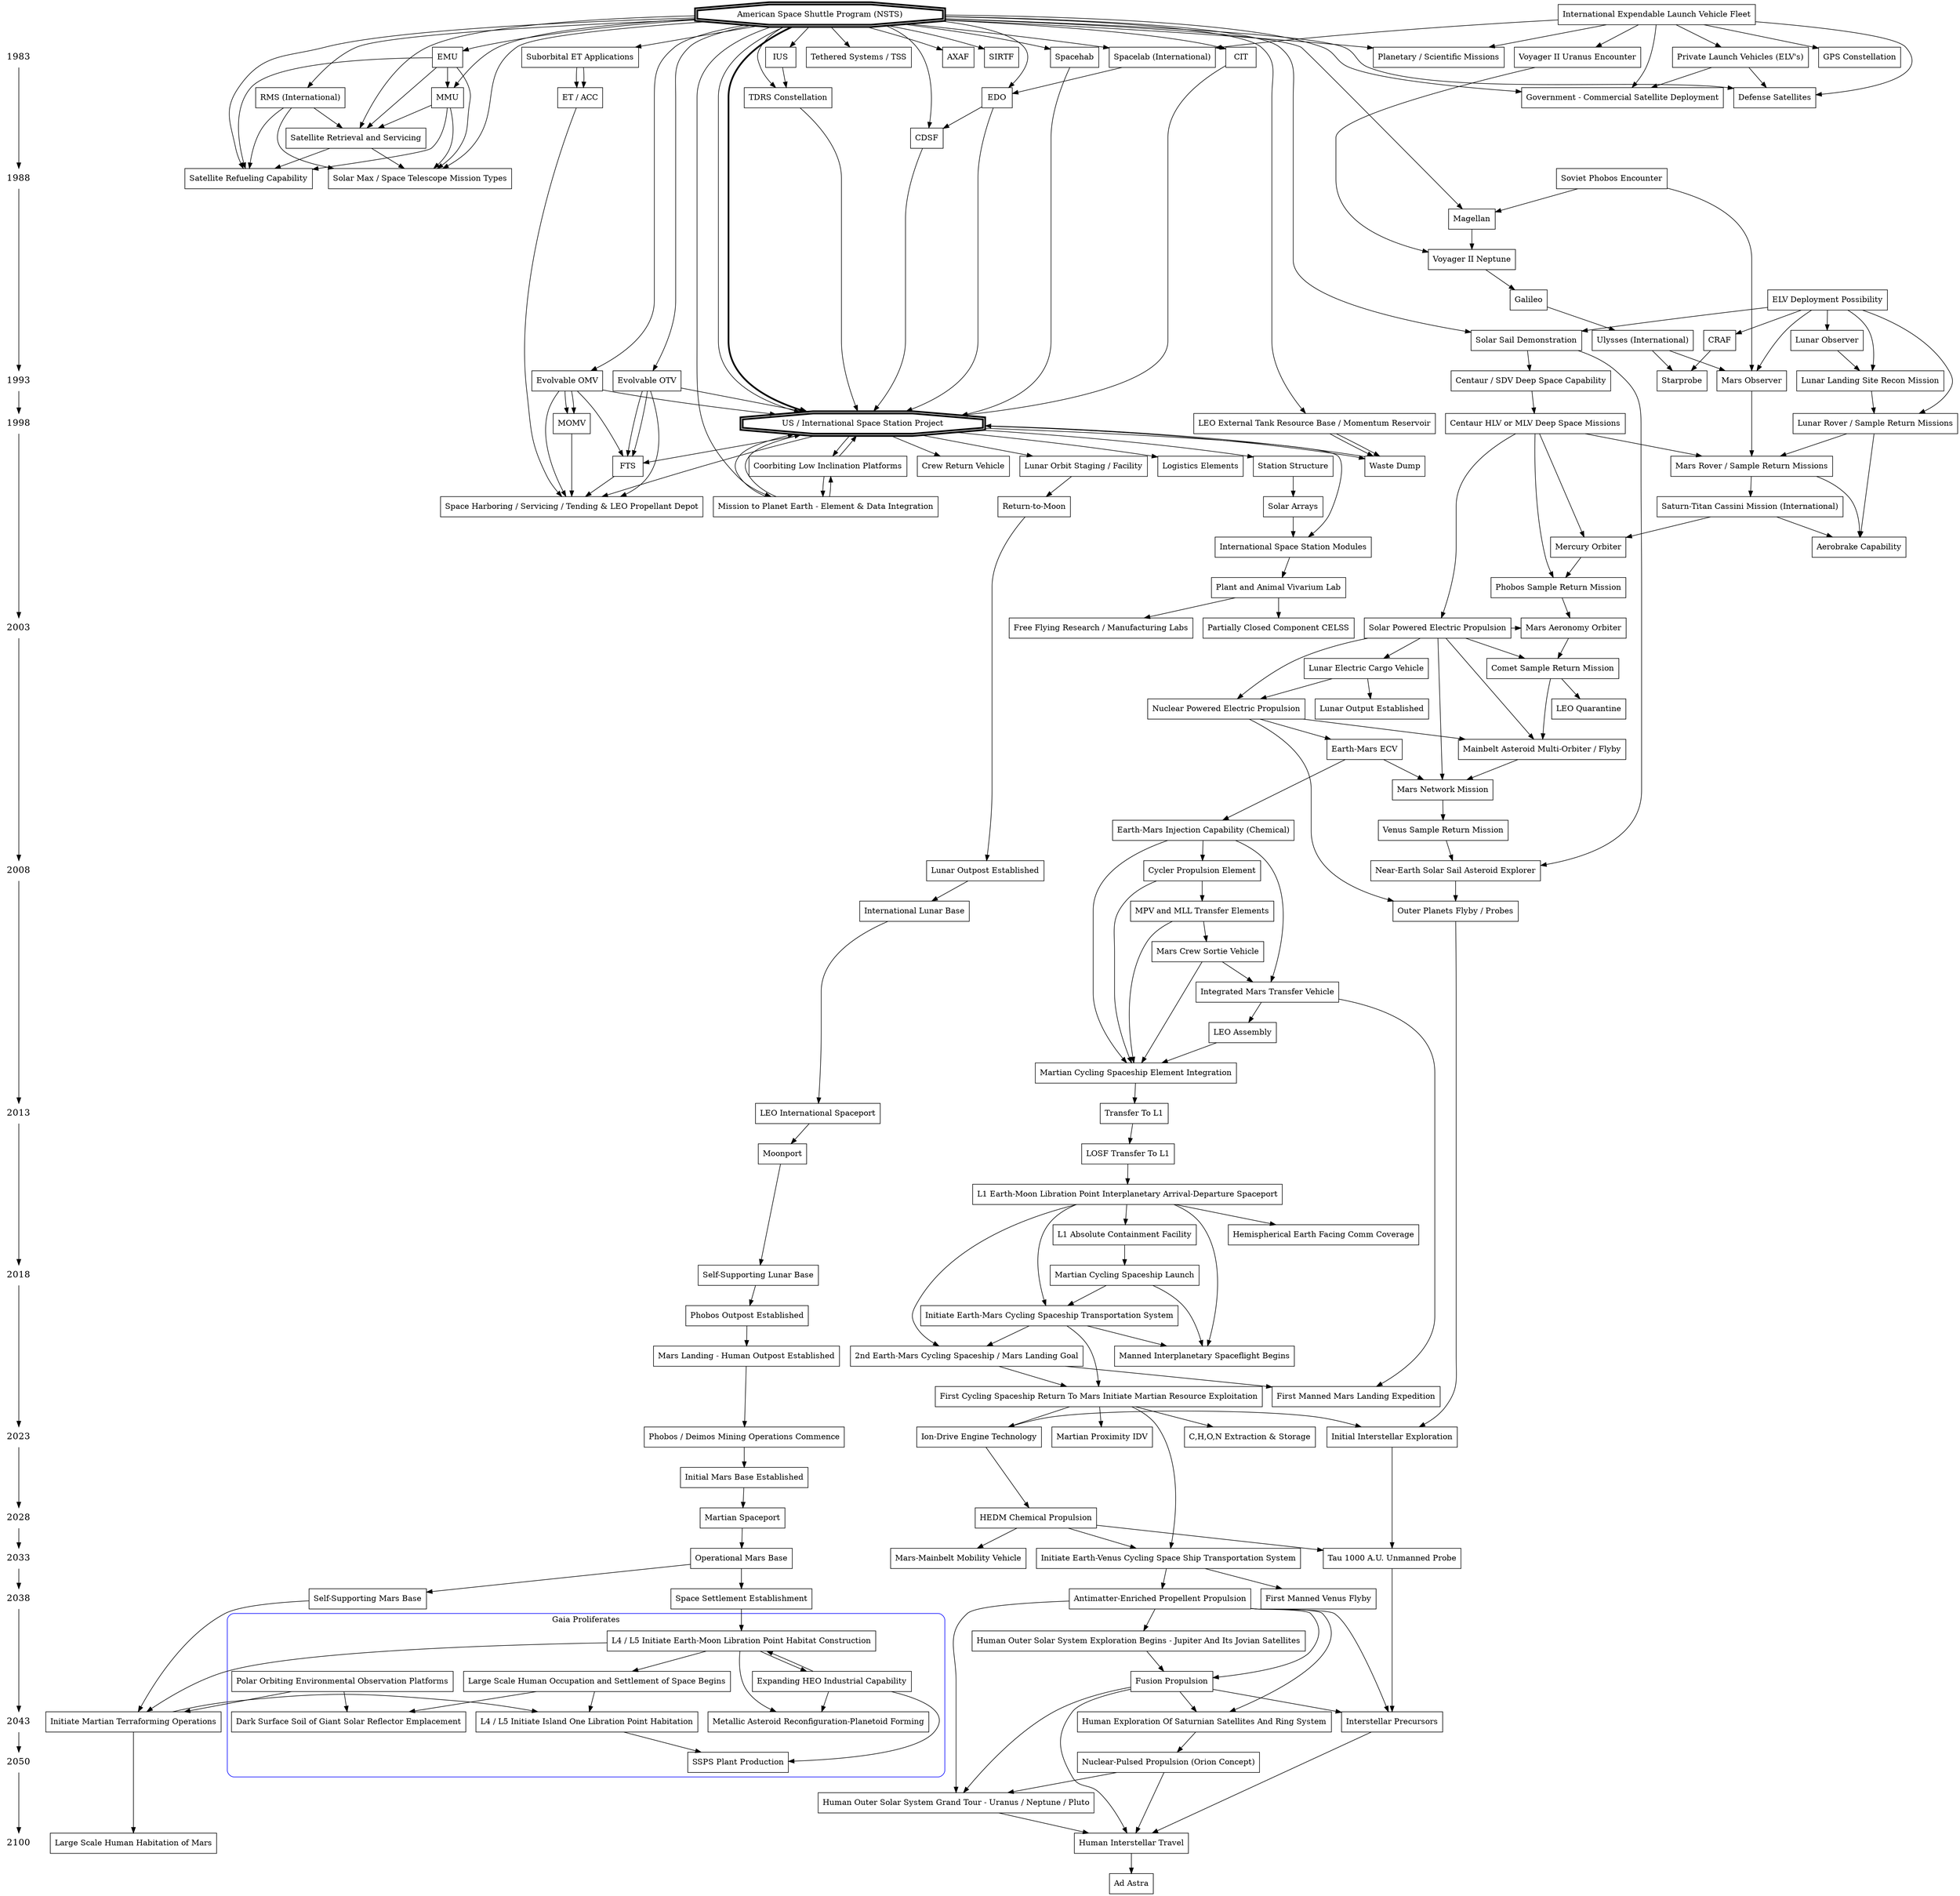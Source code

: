 digraph GRAPH_0 {

node [shape="box"];


{ node [shape=plaintext, fontsize=16];
  /* the time-line graph */
  1983 -> 1988 -> 1993 -> 1998 -> 2003 -> 2008 -> 2013 -> 2018 -> 2023 -> 2028 -> 2033 -> 2038 -> 2043 -> 2050 -> 2100 
}

{ rank = same; 1983; "EMU"; "Private Launch Vehicles (ELV's)"}

"American Space Shuttle Program (NSTS)" [penwidth=3,shape="doubleoctagon"]
"American Space Shuttle Program (NSTS)" -> 
{
"US / International Space Station Project" 
"RMS (International)" 
"IUS" 
"EMU" 
"Defense Satellites"
"Government - Commercial Satellite Deployment"
"Planetary / Scientific Missions"
"Spacelab (International)"
"MMU"
"Satellite Retrieval and Servicing"
"TDRS Constellation" 
"Satellite Refueling Capability"
"Solar Max / Space Telescope Mission Types"
"Magellan"
"Spacehab"
"CDSF"
"Evolvable OMV" 
"Evolvable OTV"
"EDO"
"Suborbital ET Applications"
"LEO External Tank Resource Base / Momentum Reservoir"
"Tethered Systems / TSS"
"Mission to Planet Earth - Element & Data Integration"

"AXAF"
"SIRTF"
"CIT"

}


"Evolvable OMV"->"MOMV" 
"Evolvable OTV"->"FTS"
"Mission to Planet Earth - Element & Data Integration"->"US / International Space Station Project"
"Suborbital ET Applications"->"ET / ACC"
"LEO External Tank Resource Base / Momentum Reservoir"->"Waste Dump"


"EMU" -> 
{
"MMU"
"Satellite Retrieval and Servicing"
"Solar Max / Space Telescope Mission Types"
"Satellite Refueling Capability"
}

"MMU" ->
{
"Satellite Retrieval and Servicing" /* Has an extra arrow on poster */
"Satellite Refueling Capability"
"Solar Max / Space Telescope Mission Types"
}


"Satellite Retrieval and Servicing" ->
{
"Satellite Refueling Capability"
"Solar Max / Space Telescope Mission Types"
}

"International Expendable Launch Vehicle Fleet" -> 
{
"Private Launch Vehicles (ELV's)"
"Government - Commercial Satellite Deployment"
"Defense Satellites"
"Planetary / Scientific Missions"
"Spacelab (International)"
"GPS Constellation"
"Voyager II Uranus Encounter"
}

"Private Launch Vehicles (ELV's)"-> 
{
"Government - Commercial Satellite Deployment"
"Defense Satellites"
}



{ rank = same; 1988; "Soviet Phobos Encounter" }
{ rank = same; 1988; "Satellite Refueling Capability" }

"Voyager II Uranus Encounter" -> "Voyager II Neptune"

"Soviet Phobos Encounter" ->
{
"Magellan"
"Mars Observer"
}

"Magellan" -> "Voyager II Neptune"
"Voyager II Neptune" -> "Galileo"
"Galileo" -> "Ulysses (International)"
"Ulysses (International)" -> "Mars Observer"
"ELV Deployment Possibility" -> "Mars Observer"


"RMS (International)" -> 
{
"Satellite Retrieval and Servicing"
"Satellite Refueling Capability"
"Solar Max / Space Telescope Mission Types"
}


"American Space Shuttle Program (NSTS)"->"US / International Space Station Project" [penwidth=3]
"US / International Space Station Project" [penwidth=3, shape="doubleoctagon"]
"US / International Space Station Project" -> 
{
"Lunar Orbit Staging / Facility"
"FTS"
"Crew Return Vehicle"
"Station Structure"
"International Space Station Modules"
"Logistics Elements"
"Coorbiting Low Inclination Platforms"
"Space Harboring / Servicing / Tending & LEO Propellant Depot"
}


"Evolvable OMV"->
{
"FTS"
"MOMV" 
"Space Harboring / Servicing / Tending & LEO Propellant Depot"
"US / International Space Station Project"
}

"IUS" -> "TDRS Constellation"
"US / International Space Station Project"->"Waste Dump"
"Waste Dump"->"US / International Space Station Project"
"Spacelab (International)"->"EDO"->"CDSF"


"Evolvable OTV" ->
{
"US / International Space Station Project"
"Space Harboring / Servicing / Tending & LEO Propellant Depot"
"FTS"
}

"Mission to Planet Earth - Element & Data Integration"->"US / International Space Station Project"
"Suborbital ET Applications"->"ET / ACC"
"LEO External Tank Resource Base / Momentum Reservoir"->"Waste Dump"


"TDRS Constellation" -> "US / International Space Station Project"
"EDO" -> "US / International Space Station Project"
"CDSF" -> "US / International Space Station Project"
"Spacehab" -> "US / International Space Station Project"


"MOMV"->"Space Harboring / Servicing / Tending & LEO Propellant Depot"
"FTS"->"Space Harboring / Servicing / Tending & LEO Propellant Depot"
"ET / ACC"->"Space Harboring / Servicing / Tending & LEO Propellant Depot"


"Coorbiting Low Inclination Platforms"->"US / International Space Station Project"
"Coorbiting Low Inclination Platforms"->"Mission to Planet Earth - Element & Data Integration"
"Mission to Planet Earth - Element & Data Integration"->"Coorbiting Low Inclination Platforms"

{ rank = same; 1993; "Mars Observer" }
"American Space Shuttle Program (NSTS)" ->  "Solar Sail Demonstration"
"ELV Deployment Possibility" -> 
{
"Solar Sail Demonstration"
"CRAF"
"Lunar Observer"
"Lunar Landing Site Recon Mission"
"Lunar Rover / Sample Return Missions"
}
"Solar Sail Demonstration" -> "Centaur / SDV Deep Space Capability"
"Ulysses (International)" -> "Starprobe"
"CRAF" -> "Starprobe"
"Lunar Observer" -> "Lunar Landing Site Recon Mission"
"Lunar Landing Site Recon Mission" -> "Lunar Rover / Sample Return Missions"

{ rank = same; 1998; "US / International Space Station Project"}
{ rank = same; 1998; "Lunar Rover / Sample Return Missions"}

"CIT" -> "US / International Space Station Project"
"Plant and Animal Vivarium Lab" -> "Free Flying Research / Manufacturing Labs"
"Lunar Orbit Staging / Facility" -> "Return-to-Moon"



"Station Structure" -> "Solar Arrays" ->"International Space Station Modules"
"International Space Station Modules" ->"Plant and Animal Vivarium Lab"->"Partially Closed Component CELSS"


"Lunar Rover / Sample Return Missions" -> 
{
"Mars Rover / Sample Return Missions"
"Aerobrake Capability"
}

"Mars Observer" -> "Mars Rover / Sample Return Missions"
"Centaur / SDV Deep Space Capability" -> "Centaur HLV or MLV Deep Space Missions"
"Centaur HLV or MLV Deep Space Missions" -> 
{
"Mars Rover / Sample Return Missions"
"Mercury Orbiter"
"Phobos Sample Return Mission"
"Solar Powered Electric Propulsion"
}

"Mars Rover / Sample Return Missions" -> 
{
"Saturn-Titan Cassini Mission (International)"
"Aerobrake Capability"
}
"Saturn-Titan Cassini Mission (International)" ->
{
"Mercury Orbiter"
"Aerobrake Capability"
}

"Mercury Orbiter" -> "Phobos Sample Return Mission"

{ rank = same; 2003; "Solar Powered Electric Propulsion" }
{ rank = same; 2003; "Mars Aeronomy Orbiter" }

"Solar Powered Electric Propulsion" ->
{
"Lunar Electric Cargo Vehicle"
"Nuclear Powered Electric Propulsion"
"Mars Aeronomy Orbiter"
"Comet Sample Return Mission"
"Mainbelt Asteroid Multi-Orbiter / Flyby"
"Mars Network Mission"
}

"Phobos Sample Return Mission" -> "Mars Aeronomy Orbiter"
"Mars Aeronomy Orbiter" -> "Comet Sample Return Mission"
"Comet Sample Return Mission" ->
{
"LEO Quarantine"
"Mainbelt Asteroid Multi-Orbiter / Flyby"
}
"Mainbelt Asteroid Multi-Orbiter / Flyby" -> "Mars Network Mission"
"Mars Network Mission" -> "Venus Sample Return Mission"
"Lunar Electric Cargo Vehicle" -> 
{
"Lunar Output Established"
"Nuclear Powered Electric Propulsion"
}
"Nuclear Powered Electric Propulsion" ->
{
"Mainbelt Asteroid Multi-Orbiter / Flyby"
"Earth-Mars ECV"
}
"Earth-Mars ECV" ->
{
"Mars Network Mission"
"Earth-Mars Injection Capability (Chemical)"
}
"Earth-Mars Injection Capability (Chemical)" -> "Cycler Propulsion Element"

{ rank = same; 2008; "Lunar Outpost Established"}
{ rank = same; 2008; "Cycler Propulsion Element"}
{ rank = same; 2008; "Near-Earth Solar Sail Asteroid Explorer"}
"Return-to-Moon" -> "Lunar Outpost Established" -> "International Lunar Base" -> "LEO International Spaceport" -> "Moonport" -> "Self-Supporting Lunar Base" -> "Phobos Outpost Established" -> "Mars Landing - Human Outpost Established" -> "Phobos / Deimos Mining Operations Commence" -> "Initial Mars Base Established" -> "Martian Spaceport" -> "Operational Mars Base" -> "Self-Supporting Mars Base" -> "Initiate Martian Terraforming Operations" -> "Large Scale Human Habitation of Mars"
"Nuclear Powered Electric Propulsion" -> "Outer Planets Flyby / Probes"

"Earth-Mars Injection Capability (Chemical)" ->
{
"Integrated Mars Transfer Vehicle"
"Martian Cycling Spaceship Element Integration"
}
"Cycler Propulsion Element" ->
{
"MPV and MLL Transfer Elements"
"Martian Cycling Spaceship Element Integration"
}
"Solar Sail Demonstration" -> "Near-Earth Solar Sail Asteroid Explorer"
"Venus Sample Return Mission" -> "Near-Earth Solar Sail Asteroid Explorer"
"Near-Earth Solar Sail Asteroid Explorer" -> "Outer Planets Flyby / Probes"
"MPV and MLL Transfer Elements" -> 
{
"Mars Crew Sortie Vehicle"
"Martian Cycling Spaceship Element Integration"
}
"Mars Crew Sortie Vehicle" ->
{
"Integrated Mars Transfer Vehicle"
"Martian Cycling Spaceship Element Integration"
}
"Integrated Mars Transfer Vehicle" -> "LEO Assembly"
"LEO Assembly" -> "Martian Cycling Spaceship Element Integration"
"Martian Cycling Spaceship Element Integration" -> "Transfer To L1"

{ rank = same; 2013; "LEO International Spaceport" }
{ rank = same; 2013; "Transfer To L1" }
"Transfer To L1" -> "LOSF Transfer To L1"
"LOSF Transfer To L1" -> "L1 Earth-Moon Libration Point Interplanetary Arrival-Departure Spaceport"
"L1 Earth-Moon Libration Point Interplanetary Arrival-Departure Spaceport" -> 
{
"L1 Absolute Containment Facility"
"Hemispherical Earth Facing Comm Coverage"
}
"L1 Absolute Containment Facility" -> "Martian Cycling Spaceship Launch"


{ rank = same; 2018; "Self-Supporting Lunar Base" }
{ rank = same; 2018; "Martian Cycling Spaceship Launch" }
"L1 Earth-Moon Libration Point Interplanetary Arrival-Departure Spaceport" -> 
{
"Manned Interplanetary Spaceflight Begins"
"Initiate Earth-Mars Cycling Spaceship Transportation System"
"2nd Earth-Mars Cycling Spaceship / Mars Landing Goal"
}
"Initiate Earth-Mars Cycling Spaceship Transportation System" -> 
{
"2nd Earth-Mars Cycling Spaceship / Mars Landing Goal"
"Manned Interplanetary Spaceflight Begins"
"First Cycling Spaceship Return To Mars Initiate Martian Resource Exploitation"
}
"Martian Cycling Spaceship Launch" -> 
{
"Manned Interplanetary Spaceflight Begins"
"Initiate Earth-Mars Cycling Spaceship Transportation System"
}
"Integrated Mars Transfer Vehicle" -> "First Manned Mars Landing Expedition"
"2nd Earth-Mars Cycling Spaceship / Mars Landing Goal" ->
{
"First Manned Mars Landing Expedition"
"First Cycling Spaceship Return To Mars Initiate Martian Resource Exploitation"
}
"First Cycling Spaceship Return To Mars Initiate Martian Resource Exploitation" ->
{
"Martian Proximity IDV"
"C,H,O,N Extraction & Storage"
}


{ rank = same; 2023; "Phobos / Deimos Mining Operations Commence" }
{ rank = same; 2023; "Ion-Drive Engine Technology" }
{ rank = same; 2023; "Initial Interstellar Exploration" }

"First Cycling Spaceship Return To Mars Initiate Martian Resource Exploitation" -> "Ion-Drive Engine Technology"
"Ion-Drive Engine Technology" ->
{
"Initial Interstellar Exploration"
"HEDM Chemical Propulsion"
}
"Outer Planets Flyby / Probes" -> "Initial Interstellar Exploration"
"Initial Interstellar Exploration" -> "Tau 1000 A.U. Unmanned Probe"
"HEDM Chemical Propulsion" -> 
{
"Tau 1000 A.U. Unmanned Probe"
"Mars-Mainbelt Mobility Vehicle"
}


{ rank = same; 2028; "Martian Spaceport" }
{ rank = same; 2028; "HEDM Chemical Propulsion" }
"Operational Mars Base"->"Space Settlement Establishment"
subgraph cluster_GAIA_PROLIFERATES
{
graph[style="rounded"]
color=blue;
label = "Gaia Proliferates"
"L4 / L5 Initiate Earth-Moon Libration Point Habitat Construction"->"Expanding HEO Industrial Capability"
"Expanding HEO Industrial Capability"->"L4 / L5 Initiate Earth-Moon Libration Point Habitat Construction"
"L4 / L5 Initiate Earth-Moon Libration Point Habitat Construction"->"Metallic Asteroid Reconfiguration-Planetoid Forming"
"Expanding HEO Industrial Capability"->"Metallic Asteroid Reconfiguration-Planetoid Forming"
"L4 / L5 Initiate Earth-Moon Libration Point Habitat Construction"->"Large Scale Human Occupation and Settlement of Space Begins"
"Large Scale Human Occupation and Settlement of Space Begins"->"Dark Surface Soil of Giant Solar Reflector Emplacement"
"Polar Orbiting Environmental Observation Platforms"->"Dark Surface Soil of Giant Solar Reflector Emplacement"
"Large Scale Human Occupation and Settlement of Space Begins"->"L4 / L5 Initiate Island One Libration Point Habitation"
"Expanding HEO Industrial Capability"->"SSPS Plant Production"
"L4 / L5 Initiate Island One Libration Point Habitation"->"SSPS Plant Production"

}
"Space Settlement Establishment"->"L4 / L5 Initiate Earth-Moon Libration Point Habitat Construction"
"L4 / L5 Initiate Earth-Moon Libration Point Habitat Construction"-> "Initiate Martian Terraforming Operations" 
"Initiate Martian Terraforming Operations" ->"L4 / L5 Initiate Island One Libration Point Habitation"
"Polar Orbiting Environmental Observation Platforms"->"Initiate Martian Terraforming Operations"

"HEDM Chemical Propulsion" -> "Initiate Earth-Venus Cycling Space Ship Transportation System"
"Initiate Earth-Venus Cycling Space Ship Transportation System" ->
{
"Antimatter-Enriched Propellent Propulsion"
"First Manned Venus Flyby"
}
"First Cycling Spaceship Return To Mars Initiate Martian Resource Exploitation" -> "Initiate Earth-Venus Cycling Space Ship Transportation System" 
"Antimatter-Enriched Propellent Propulsion" -> "Human Outer Solar System Exploration Begins - Jupiter And Its Jovian Satellites"

{ rank = same; 2038; "Self-Supporting Mars Base" }
{ rank = same; 2038; "Antimatter-Enriched Propellent Propulsion" }
"Human Outer Solar System Exploration Begins - Jupiter And Its Jovian Satellites" -> "Fusion Propulsion"
"Antimatter-Enriched Propellent Propulsion" -> "Fusion Propulsion"

{ rank = same; 2043; "Initiate Martian Terraforming Operations" }
{ rank = same; 2043; "Interstellar Precursors" }
"Fusion Propulsion" ->
{
"Interstellar Precursors"
"Human Exploration Of Saturnian Satellites And Ring System"
}
"Tau 1000 A.U. Unmanned Probe" -> "Interstellar Precursors"
"Antimatter-Enriched Propellent Propulsion" -> 
{
"Human Exploration Of Saturnian Satellites And Ring System"
"Interstellar Precursors"
}

{ rank = same; 2050; "Nuclear-Pulsed Propulsion (Orion Concept)" }
"Human Exploration Of Saturnian Satellites And Ring System" -> "Nuclear-Pulsed Propulsion (Orion Concept)"
"Nuclear-Pulsed Propulsion (Orion Concept)" -> "Human Outer Solar System Grand Tour - Uranus / Neptune / Pluto"
"Fusion Propulsion" -> "Human Outer Solar System Grand Tour - Uranus / Neptune / Pluto"
"Antimatter-Enriched Propellent Propulsion" -> "Human Outer Solar System Grand Tour - Uranus / Neptune / Pluto"

{ rank = same; 2100; "Large Scale Human Habitation of Mars" }
{ rank = same; 2100; "Human Interstellar Travel" }
"Interstellar Precursors" -> "Human Interstellar Travel"
"Human Outer Solar System Grand Tour - Uranus / Neptune / Pluto" -> "Human Interstellar Travel"
"Nuclear-Pulsed Propulsion (Orion Concept)" -> "Human Interstellar Travel"
"Fusion Propulsion" -> "Human Interstellar Travel"
"Human Interstellar Travel" -> "Ad Astra"
}
